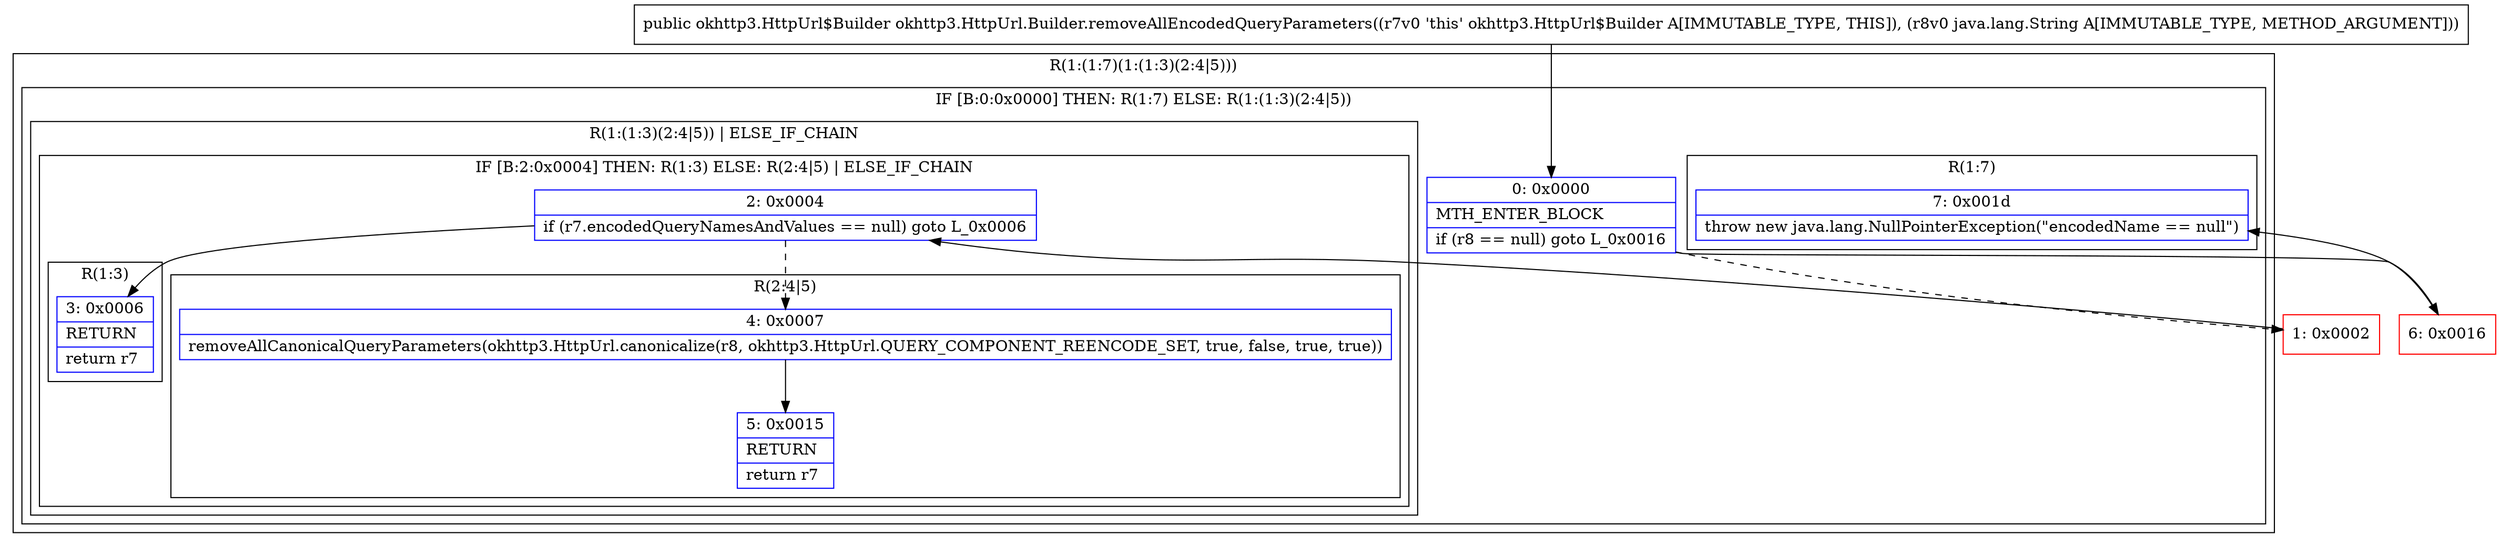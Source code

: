 digraph "CFG forokhttp3.HttpUrl.Builder.removeAllEncodedQueryParameters(Ljava\/lang\/String;)Lokhttp3\/HttpUrl$Builder;" {
subgraph cluster_Region_665532096 {
label = "R(1:(1:7)(1:(1:3)(2:4|5)))";
node [shape=record,color=blue];
subgraph cluster_IfRegion_70395016 {
label = "IF [B:0:0x0000] THEN: R(1:7) ELSE: R(1:(1:3)(2:4|5))";
node [shape=record,color=blue];
Node_0 [shape=record,label="{0\:\ 0x0000|MTH_ENTER_BLOCK\l|if (r8 == null) goto L_0x0016\l}"];
subgraph cluster_Region_531813412 {
label = "R(1:7)";
node [shape=record,color=blue];
Node_7 [shape=record,label="{7\:\ 0x001d|throw new java.lang.NullPointerException(\"encodedName == null\")\l}"];
}
subgraph cluster_Region_1760660337 {
label = "R(1:(1:3)(2:4|5)) | ELSE_IF_CHAIN\l";
node [shape=record,color=blue];
subgraph cluster_IfRegion_378715545 {
label = "IF [B:2:0x0004] THEN: R(1:3) ELSE: R(2:4|5) | ELSE_IF_CHAIN\l";
node [shape=record,color=blue];
Node_2 [shape=record,label="{2\:\ 0x0004|if (r7.encodedQueryNamesAndValues == null) goto L_0x0006\l}"];
subgraph cluster_Region_59891111 {
label = "R(1:3)";
node [shape=record,color=blue];
Node_3 [shape=record,label="{3\:\ 0x0006|RETURN\l|return r7\l}"];
}
subgraph cluster_Region_168503813 {
label = "R(2:4|5)";
node [shape=record,color=blue];
Node_4 [shape=record,label="{4\:\ 0x0007|removeAllCanonicalQueryParameters(okhttp3.HttpUrl.canonicalize(r8, okhttp3.HttpUrl.QUERY_COMPONENT_REENCODE_SET, true, false, true, true))\l}"];
Node_5 [shape=record,label="{5\:\ 0x0015|RETURN\l|return r7\l}"];
}
}
}
}
}
Node_1 [shape=record,color=red,label="{1\:\ 0x0002}"];
Node_6 [shape=record,color=red,label="{6\:\ 0x0016}"];
MethodNode[shape=record,label="{public okhttp3.HttpUrl$Builder okhttp3.HttpUrl.Builder.removeAllEncodedQueryParameters((r7v0 'this' okhttp3.HttpUrl$Builder A[IMMUTABLE_TYPE, THIS]), (r8v0 java.lang.String A[IMMUTABLE_TYPE, METHOD_ARGUMENT])) }"];
MethodNode -> Node_0;
Node_0 -> Node_1[style=dashed];
Node_0 -> Node_6;
Node_2 -> Node_3;
Node_2 -> Node_4[style=dashed];
Node_4 -> Node_5;
Node_1 -> Node_2;
Node_6 -> Node_7;
}


